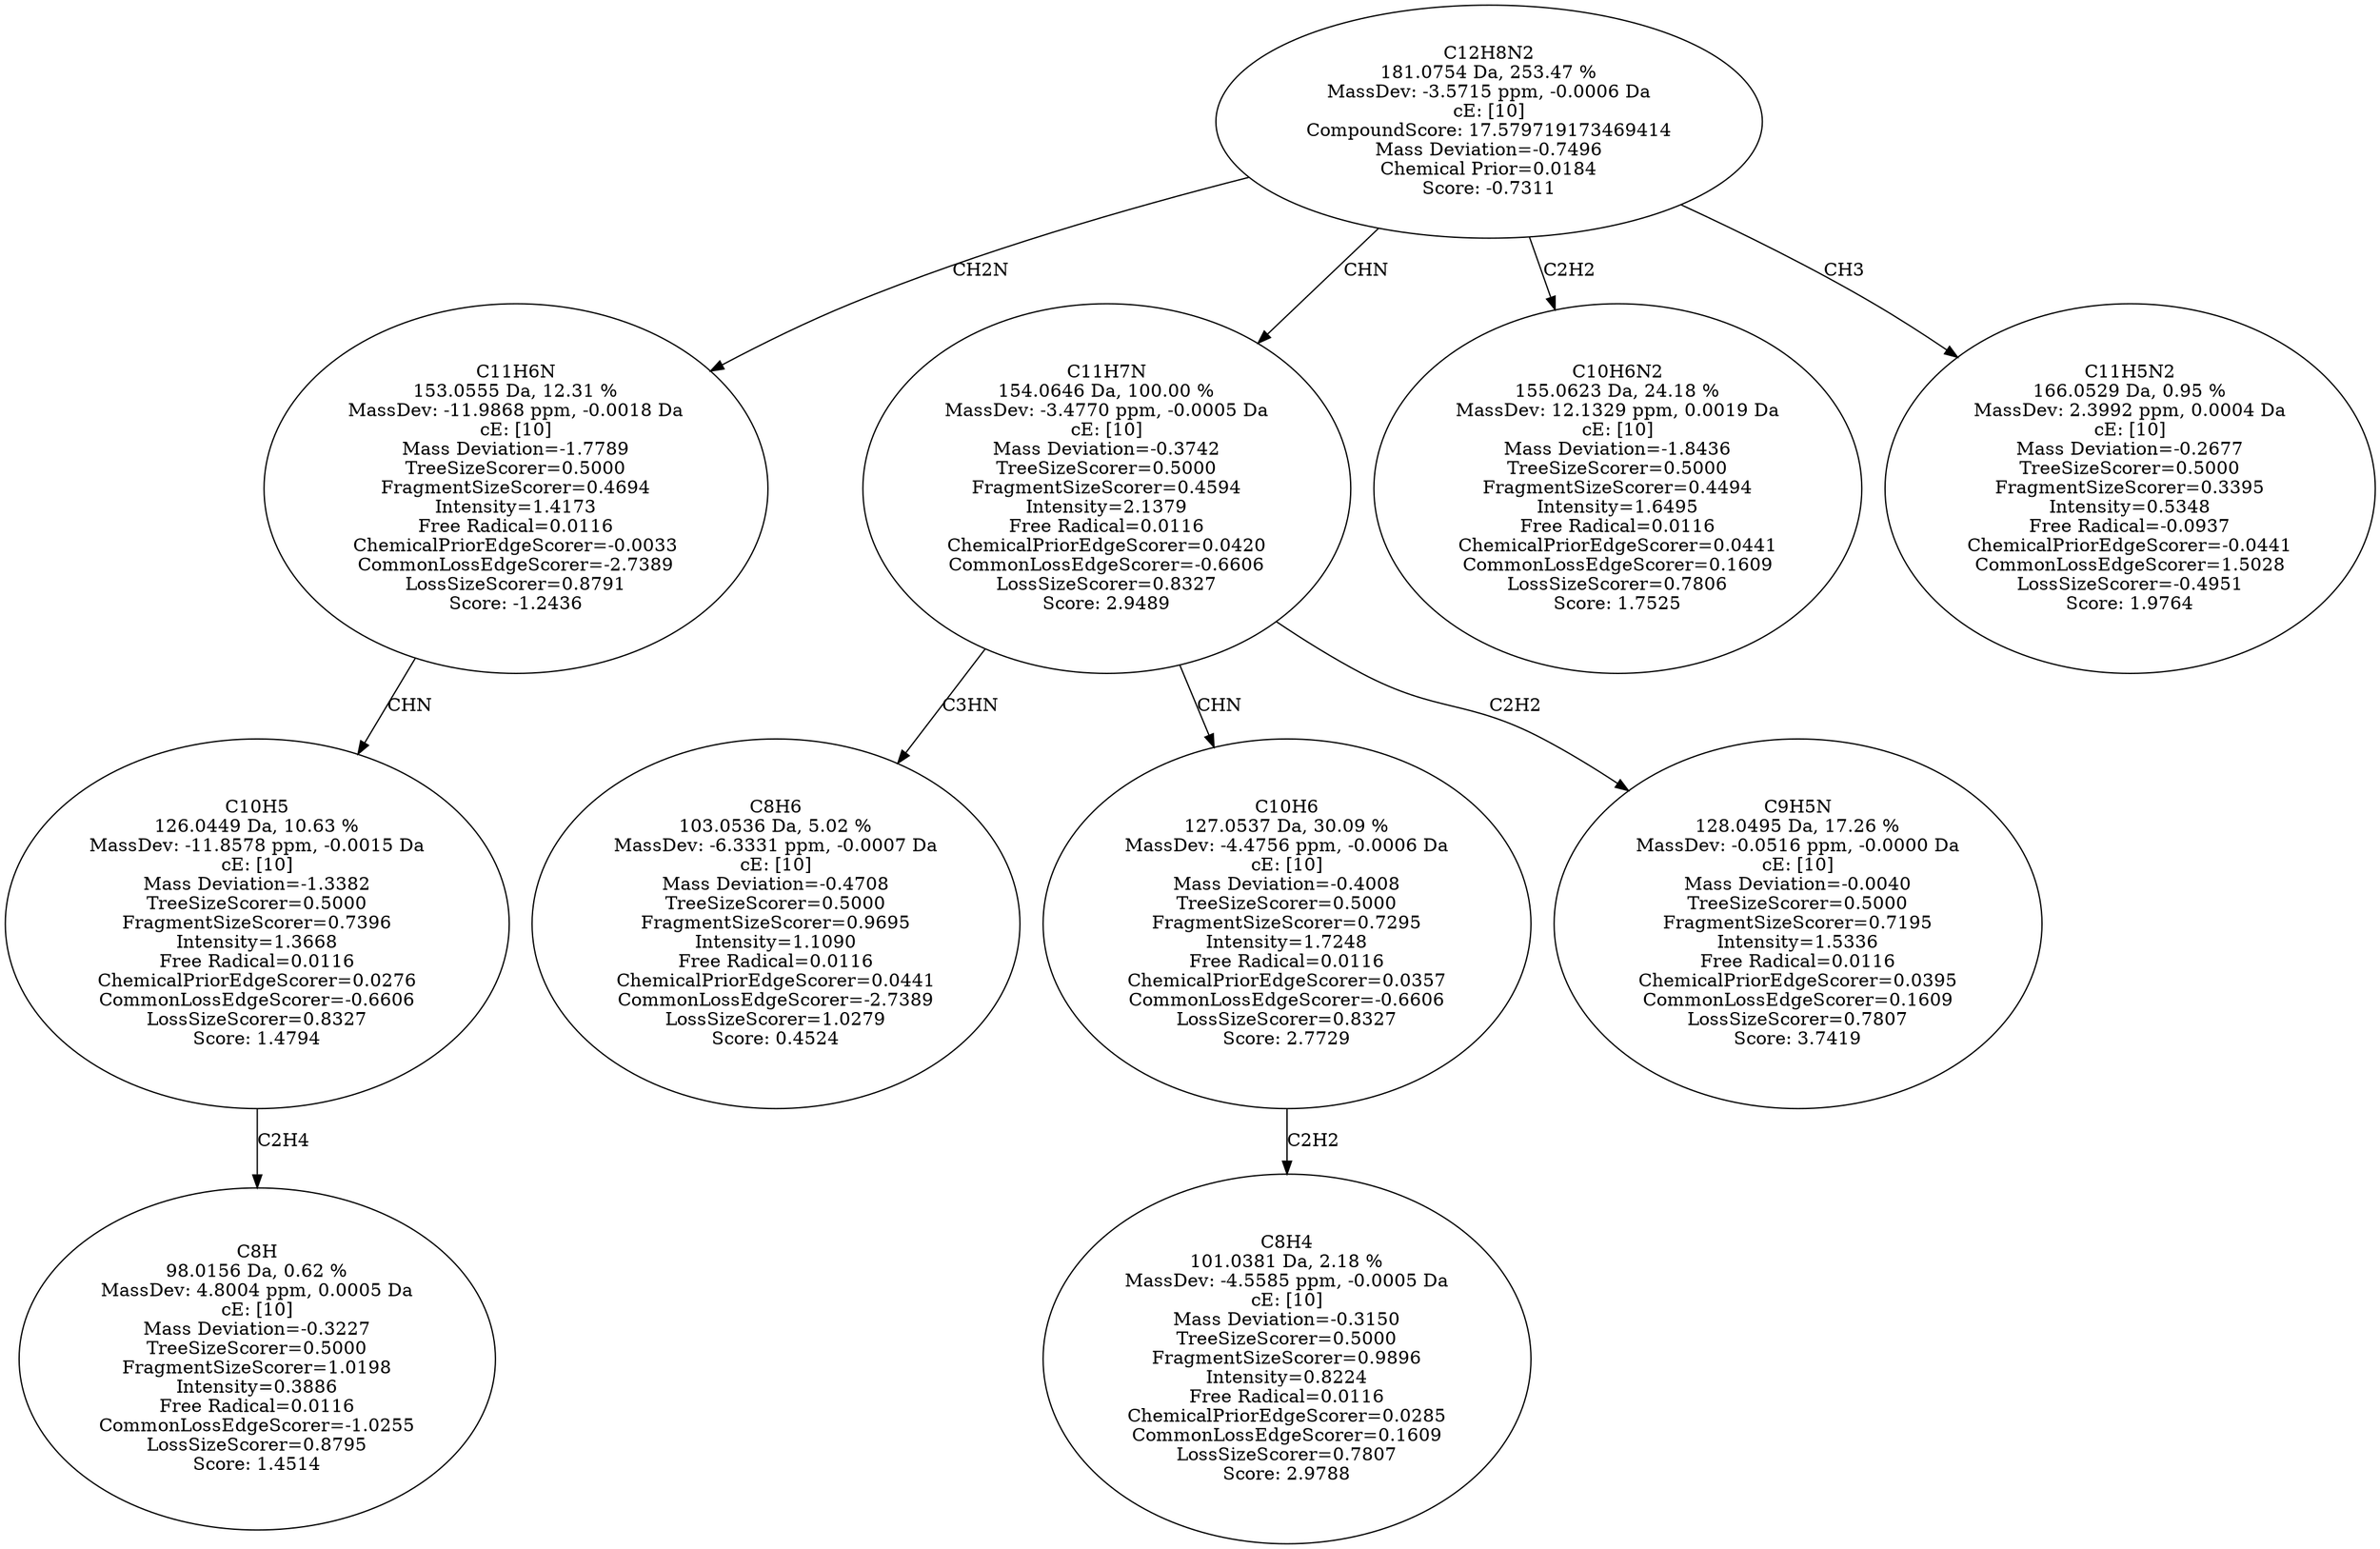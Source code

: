 strict digraph {
v1 [label="C8H\n98.0156 Da, 0.62 %\nMassDev: 4.8004 ppm, 0.0005 Da\ncE: [10]\nMass Deviation=-0.3227\nTreeSizeScorer=0.5000\nFragmentSizeScorer=1.0198\nIntensity=0.3886\nFree Radical=0.0116\nCommonLossEdgeScorer=-1.0255\nLossSizeScorer=0.8795\nScore: 1.4514"];
v2 [label="C10H5\n126.0449 Da, 10.63 %\nMassDev: -11.8578 ppm, -0.0015 Da\ncE: [10]\nMass Deviation=-1.3382\nTreeSizeScorer=0.5000\nFragmentSizeScorer=0.7396\nIntensity=1.3668\nFree Radical=0.0116\nChemicalPriorEdgeScorer=0.0276\nCommonLossEdgeScorer=-0.6606\nLossSizeScorer=0.8327\nScore: 1.4794"];
v3 [label="C11H6N\n153.0555 Da, 12.31 %\nMassDev: -11.9868 ppm, -0.0018 Da\ncE: [10]\nMass Deviation=-1.7789\nTreeSizeScorer=0.5000\nFragmentSizeScorer=0.4694\nIntensity=1.4173\nFree Radical=0.0116\nChemicalPriorEdgeScorer=-0.0033\nCommonLossEdgeScorer=-2.7389\nLossSizeScorer=0.8791\nScore: -1.2436"];
v4 [label="C8H6\n103.0536 Da, 5.02 %\nMassDev: -6.3331 ppm, -0.0007 Da\ncE: [10]\nMass Deviation=-0.4708\nTreeSizeScorer=0.5000\nFragmentSizeScorer=0.9695\nIntensity=1.1090\nFree Radical=0.0116\nChemicalPriorEdgeScorer=0.0441\nCommonLossEdgeScorer=-2.7389\nLossSizeScorer=1.0279\nScore: 0.4524"];
v5 [label="C8H4\n101.0381 Da, 2.18 %\nMassDev: -4.5585 ppm, -0.0005 Da\ncE: [10]\nMass Deviation=-0.3150\nTreeSizeScorer=0.5000\nFragmentSizeScorer=0.9896\nIntensity=0.8224\nFree Radical=0.0116\nChemicalPriorEdgeScorer=0.0285\nCommonLossEdgeScorer=0.1609\nLossSizeScorer=0.7807\nScore: 2.9788"];
v6 [label="C10H6\n127.0537 Da, 30.09 %\nMassDev: -4.4756 ppm, -0.0006 Da\ncE: [10]\nMass Deviation=-0.4008\nTreeSizeScorer=0.5000\nFragmentSizeScorer=0.7295\nIntensity=1.7248\nFree Radical=0.0116\nChemicalPriorEdgeScorer=0.0357\nCommonLossEdgeScorer=-0.6606\nLossSizeScorer=0.8327\nScore: 2.7729"];
v7 [label="C9H5N\n128.0495 Da, 17.26 %\nMassDev: -0.0516 ppm, -0.0000 Da\ncE: [10]\nMass Deviation=-0.0040\nTreeSizeScorer=0.5000\nFragmentSizeScorer=0.7195\nIntensity=1.5336\nFree Radical=0.0116\nChemicalPriorEdgeScorer=0.0395\nCommonLossEdgeScorer=0.1609\nLossSizeScorer=0.7807\nScore: 3.7419"];
v8 [label="C11H7N\n154.0646 Da, 100.00 %\nMassDev: -3.4770 ppm, -0.0005 Da\ncE: [10]\nMass Deviation=-0.3742\nTreeSizeScorer=0.5000\nFragmentSizeScorer=0.4594\nIntensity=2.1379\nFree Radical=0.0116\nChemicalPriorEdgeScorer=0.0420\nCommonLossEdgeScorer=-0.6606\nLossSizeScorer=0.8327\nScore: 2.9489"];
v9 [label="C10H6N2\n155.0623 Da, 24.18 %\nMassDev: 12.1329 ppm, 0.0019 Da\ncE: [10]\nMass Deviation=-1.8436\nTreeSizeScorer=0.5000\nFragmentSizeScorer=0.4494\nIntensity=1.6495\nFree Radical=0.0116\nChemicalPriorEdgeScorer=0.0441\nCommonLossEdgeScorer=0.1609\nLossSizeScorer=0.7806\nScore: 1.7525"];
v10 [label="C11H5N2\n166.0529 Da, 0.95 %\nMassDev: 2.3992 ppm, 0.0004 Da\ncE: [10]\nMass Deviation=-0.2677\nTreeSizeScorer=0.5000\nFragmentSizeScorer=0.3395\nIntensity=0.5348\nFree Radical=-0.0937\nChemicalPriorEdgeScorer=-0.0441\nCommonLossEdgeScorer=1.5028\nLossSizeScorer=-0.4951\nScore: 1.9764"];
v11 [label="C12H8N2\n181.0754 Da, 253.47 %\nMassDev: -3.5715 ppm, -0.0006 Da\ncE: [10]\nCompoundScore: 17.579719173469414\nMass Deviation=-0.7496\nChemical Prior=0.0184\nScore: -0.7311"];
v2 -> v1 [label="C2H4"];
v3 -> v2 [label="CHN"];
v11 -> v3 [label="CH2N"];
v8 -> v4 [label="C3HN"];
v6 -> v5 [label="C2H2"];
v8 -> v6 [label="CHN"];
v8 -> v7 [label="C2H2"];
v11 -> v8 [label="CHN"];
v11 -> v9 [label="C2H2"];
v11 -> v10 [label="CH3"];
}